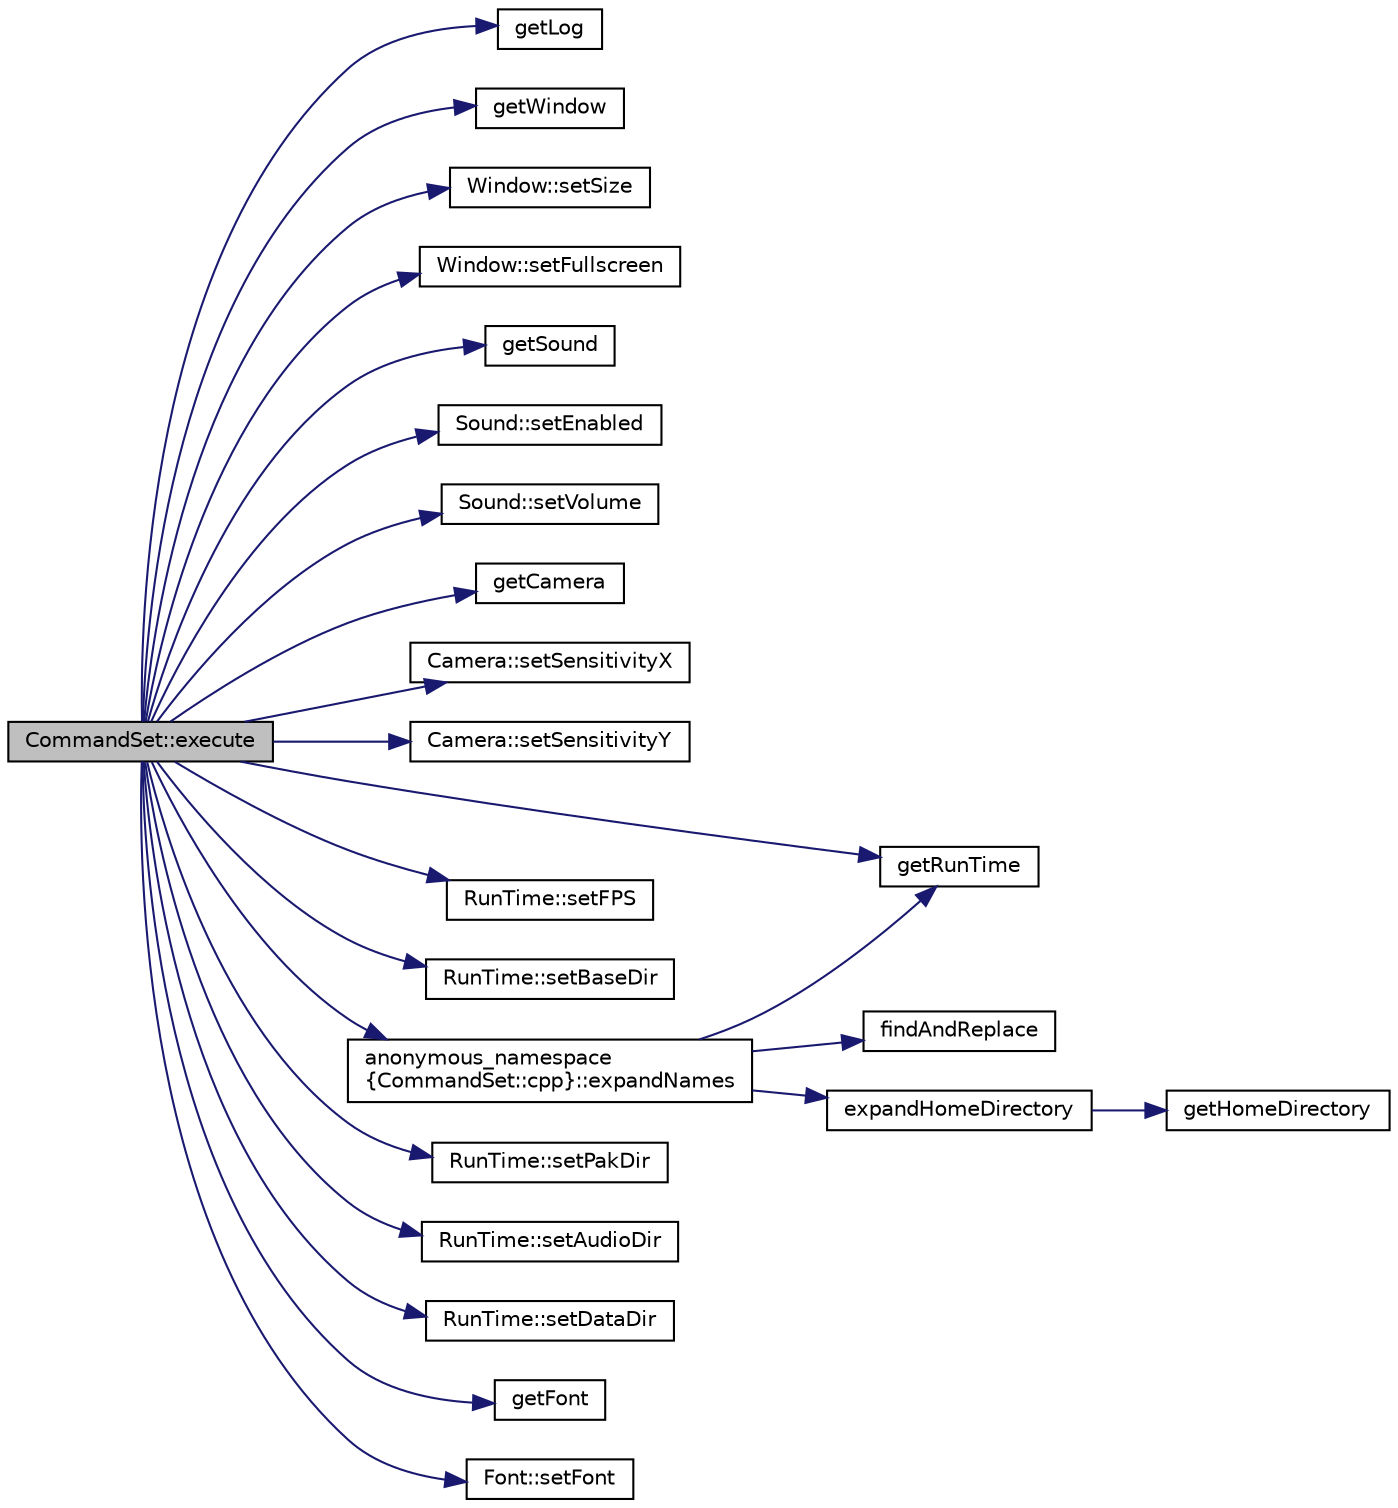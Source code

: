 digraph "CommandSet::execute"
{
 // INTERACTIVE_SVG=YES
  edge [fontname="Helvetica",fontsize="10",labelfontname="Helvetica",labelfontsize="10"];
  node [fontname="Helvetica",fontsize="10",shape=record];
  rankdir="LR";
  Node1 [label="CommandSet::execute",height=0.2,width=0.4,color="black", fillcolor="grey75", style="filled" fontcolor="black"];
  Node1 -> Node2 [color="midnightblue",fontsize="10",style="solid",fontname="Helvetica"];
  Node2 [label="getLog",height=0.2,width=0.4,color="black", fillcolor="white", style="filled",URL="$_log_8h.html#aa2f604b13755d77658307017af86624a"];
  Node1 -> Node3 [color="midnightblue",fontsize="10",style="solid",fontname="Helvetica"];
  Node3 [label="getWindow",height=0.2,width=0.4,color="black", fillcolor="white", style="filled",URL="$_window_8h.html#a569be9f3eab26d2ba994a32b75dc9896"];
  Node1 -> Node4 [color="midnightblue",fontsize="10",style="solid",fontname="Helvetica"];
  Node4 [label="Window::setSize",height=0.2,width=0.4,color="black", fillcolor="white", style="filled",URL="$class_window.html#a8c0c330eca0468938e911d051c915f23"];
  Node1 -> Node5 [color="midnightblue",fontsize="10",style="solid",fontname="Helvetica"];
  Node5 [label="Window::setFullscreen",height=0.2,width=0.4,color="black", fillcolor="white", style="filled",URL="$class_window.html#a9ca850bb2eeaf90f70e43066670be2f9"];
  Node1 -> Node6 [color="midnightblue",fontsize="10",style="solid",fontname="Helvetica"];
  Node6 [label="getSound",height=0.2,width=0.4,color="black", fillcolor="white", style="filled",URL="$_sound_8h.html#a0aafbf3a7424dbaa94d85640abc6c25e"];
  Node1 -> Node7 [color="midnightblue",fontsize="10",style="solid",fontname="Helvetica"];
  Node7 [label="Sound::setEnabled",height=0.2,width=0.4,color="black", fillcolor="white", style="filled",URL="$class_sound.html#af99769cd060157eba2eac9d2c7c6bb9b"];
  Node1 -> Node8 [color="midnightblue",fontsize="10",style="solid",fontname="Helvetica"];
  Node8 [label="Sound::setVolume",height=0.2,width=0.4,color="black", fillcolor="white", style="filled",URL="$class_sound.html#a95c7a8ba64fb3a5eb2eca74767529f6a",tooltip="Set the volume. "];
  Node1 -> Node9 [color="midnightblue",fontsize="10",style="solid",fontname="Helvetica"];
  Node9 [label="getCamera",height=0.2,width=0.4,color="black", fillcolor="white", style="filled",URL="$_camera_8h.html#af662de0d8cf096f2986eac6a4290cc23"];
  Node1 -> Node10 [color="midnightblue",fontsize="10",style="solid",fontname="Helvetica"];
  Node10 [label="Camera::setSensitivityX",height=0.2,width=0.4,color="black", fillcolor="white", style="filled",URL="$class_camera.html#a84028ba3151f7198b8aa04389fb2bb62"];
  Node1 -> Node11 [color="midnightblue",fontsize="10",style="solid",fontname="Helvetica"];
  Node11 [label="Camera::setSensitivityY",height=0.2,width=0.4,color="black", fillcolor="white", style="filled",URL="$class_camera.html#a3e161a990182f8730460f159b50a140c"];
  Node1 -> Node12 [color="midnightblue",fontsize="10",style="solid",fontname="Helvetica"];
  Node12 [label="getRunTime",height=0.2,width=0.4,color="black", fillcolor="white", style="filled",URL="$_run_time_8h.html#a5725e2249d7e2af1a5c46bbd31084a85"];
  Node1 -> Node13 [color="midnightblue",fontsize="10",style="solid",fontname="Helvetica"];
  Node13 [label="RunTime::setFPS",height=0.2,width=0.4,color="black", fillcolor="white", style="filled",URL="$class_run_time.html#aa4a0bc13c5616550c1c77c9177836c19"];
  Node1 -> Node14 [color="midnightblue",fontsize="10",style="solid",fontname="Helvetica"];
  Node14 [label="RunTime::setBaseDir",height=0.2,width=0.4,color="black", fillcolor="white", style="filled",URL="$class_run_time.html#a8ec9b9e13655bed76b70512b7834033c"];
  Node1 -> Node15 [color="midnightblue",fontsize="10",style="solid",fontname="Helvetica"];
  Node15 [label="anonymous_namespace\l\{CommandSet::cpp\}::expandNames",height=0.2,width=0.4,color="black", fillcolor="white", style="filled",URL="$namespaceanonymous__namespace_02_command_set_8cpp_03.html#a31545dadda4b6e9e7d711423e293cb2d"];
  Node15 -> Node16 [color="midnightblue",fontsize="10",style="solid",fontname="Helvetica"];
  Node16 [label="findAndReplace",height=0.2,width=0.4,color="black", fillcolor="white", style="filled",URL="$strings_8h.html#adfae96935e33e20a56f8fc3012ffabcb"];
  Node15 -> Node12 [color="midnightblue",fontsize="10",style="solid",fontname="Helvetica"];
  Node15 -> Node17 [color="midnightblue",fontsize="10",style="solid",fontname="Helvetica"];
  Node17 [label="expandHomeDirectory",height=0.2,width=0.4,color="black", fillcolor="white", style="filled",URL="$strings_8h.html#ae694ceab20f0d8b5d480d2badb055cbe"];
  Node17 -> Node18 [color="midnightblue",fontsize="10",style="solid",fontname="Helvetica"];
  Node18 [label="getHomeDirectory",height=0.2,width=0.4,color="black", fillcolor="white", style="filled",URL="$filesystem_8h.html#a7007c1e439369ac599ebe014de249392"];
  Node1 -> Node19 [color="midnightblue",fontsize="10",style="solid",fontname="Helvetica"];
  Node19 [label="RunTime::setPakDir",height=0.2,width=0.4,color="black", fillcolor="white", style="filled",URL="$class_run_time.html#a756ec08dda16e1d8d669cd5653e158b8"];
  Node1 -> Node20 [color="midnightblue",fontsize="10",style="solid",fontname="Helvetica"];
  Node20 [label="RunTime::setAudioDir",height=0.2,width=0.4,color="black", fillcolor="white", style="filled",URL="$class_run_time.html#a13947787fc39e29d71e1017fb23bf41d"];
  Node1 -> Node21 [color="midnightblue",fontsize="10",style="solid",fontname="Helvetica"];
  Node21 [label="RunTime::setDataDir",height=0.2,width=0.4,color="black", fillcolor="white", style="filled",URL="$class_run_time.html#af59cd780237cf6b19c7cac1a52c32ed0"];
  Node1 -> Node22 [color="midnightblue",fontsize="10",style="solid",fontname="Helvetica"];
  Node22 [label="getFont",height=0.2,width=0.4,color="black", fillcolor="white", style="filled",URL="$_font_8h.html#a0a454a703a010af4deca862b713ecc62"];
  Node1 -> Node23 [color="midnightblue",fontsize="10",style="solid",fontname="Helvetica"];
  Node23 [label="Font::setFont",height=0.2,width=0.4,color="black", fillcolor="white", style="filled",URL="$class_font.html#a01cb323e69bfa1a3fe4acb39aa81973e"];
}
